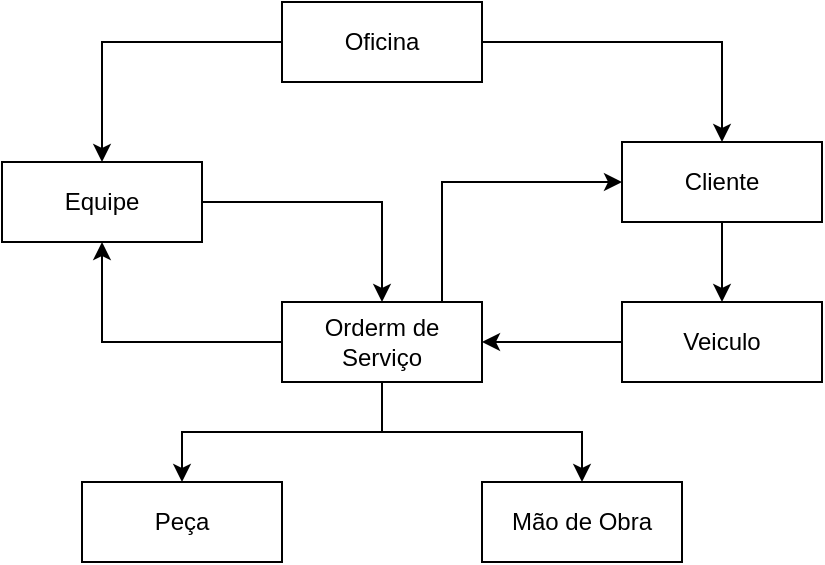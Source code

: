 <mxfile version="20.3.0" type="device"><diagram id="hBngec6w57RcIcBnq1A9" name="Page-1"><mxGraphModel dx="1033" dy="566" grid="1" gridSize="10" guides="1" tooltips="1" connect="1" arrows="1" fold="1" page="1" pageScale="1" pageWidth="827" pageHeight="1169" math="0" shadow="0"><root><mxCell id="0"/><mxCell id="1" parent="0"/><mxCell id="vyseBTOLoo2x5Se1QVs9-4" style="edgeStyle=orthogonalEdgeStyle;rounded=0;orthogonalLoop=1;jettySize=auto;html=1;entryX=0.5;entryY=0;entryDx=0;entryDy=0;" edge="1" parent="1" source="vyseBTOLoo2x5Se1QVs9-1" target="vyseBTOLoo2x5Se1QVs9-2"><mxGeometry relative="1" as="geometry"/></mxCell><mxCell id="vyseBTOLoo2x5Se1QVs9-18" style="edgeStyle=orthogonalEdgeStyle;rounded=0;orthogonalLoop=1;jettySize=auto;html=1;entryX=0.5;entryY=0;entryDx=0;entryDy=0;" edge="1" parent="1" source="vyseBTOLoo2x5Se1QVs9-1" target="vyseBTOLoo2x5Se1QVs9-5"><mxGeometry relative="1" as="geometry"/></mxCell><mxCell id="vyseBTOLoo2x5Se1QVs9-1" value="Oficina" style="whiteSpace=wrap;html=1;align=center;" vertex="1" parent="1"><mxGeometry x="280" y="20" width="100" height="40" as="geometry"/></mxCell><mxCell id="vyseBTOLoo2x5Se1QVs9-12" style="edgeStyle=orthogonalEdgeStyle;rounded=0;orthogonalLoop=1;jettySize=auto;html=1;entryX=0.5;entryY=0;entryDx=0;entryDy=0;" edge="1" parent="1" source="vyseBTOLoo2x5Se1QVs9-2" target="vyseBTOLoo2x5Se1QVs9-9"><mxGeometry relative="1" as="geometry"/></mxCell><mxCell id="vyseBTOLoo2x5Se1QVs9-2" value="Equipe&lt;br&gt;" style="whiteSpace=wrap;html=1;align=center;" vertex="1" parent="1"><mxGeometry x="140" y="100" width="100" height="40" as="geometry"/></mxCell><mxCell id="vyseBTOLoo2x5Se1QVs9-8" style="edgeStyle=orthogonalEdgeStyle;rounded=0;orthogonalLoop=1;jettySize=auto;html=1;entryX=0.5;entryY=0;entryDx=0;entryDy=0;" edge="1" parent="1" source="vyseBTOLoo2x5Se1QVs9-5" target="vyseBTOLoo2x5Se1QVs9-7"><mxGeometry relative="1" as="geometry"/></mxCell><mxCell id="vyseBTOLoo2x5Se1QVs9-5" value="Cliente" style="whiteSpace=wrap;html=1;align=center;" vertex="1" parent="1"><mxGeometry x="450" y="90" width="100" height="40" as="geometry"/></mxCell><mxCell id="vyseBTOLoo2x5Se1QVs9-10" style="edgeStyle=orthogonalEdgeStyle;rounded=0;orthogonalLoop=1;jettySize=auto;html=1;entryX=1;entryY=0.5;entryDx=0;entryDy=0;" edge="1" parent="1" source="vyseBTOLoo2x5Se1QVs9-7" target="vyseBTOLoo2x5Se1QVs9-9"><mxGeometry relative="1" as="geometry"/></mxCell><mxCell id="vyseBTOLoo2x5Se1QVs9-7" value="Veiculo" style="whiteSpace=wrap;html=1;align=center;" vertex="1" parent="1"><mxGeometry x="450" y="170" width="100" height="40" as="geometry"/></mxCell><mxCell id="vyseBTOLoo2x5Se1QVs9-11" style="edgeStyle=orthogonalEdgeStyle;rounded=0;orthogonalLoop=1;jettySize=auto;html=1;" edge="1" parent="1" source="vyseBTOLoo2x5Se1QVs9-9" target="vyseBTOLoo2x5Se1QVs9-2"><mxGeometry relative="1" as="geometry"/></mxCell><mxCell id="vyseBTOLoo2x5Se1QVs9-13" style="edgeStyle=orthogonalEdgeStyle;rounded=0;orthogonalLoop=1;jettySize=auto;html=1;" edge="1" parent="1" source="vyseBTOLoo2x5Se1QVs9-9"><mxGeometry relative="1" as="geometry"><mxPoint x="450" y="110" as="targetPoint"/><Array as="points"><mxPoint x="360" y="110"/><mxPoint x="450" y="110"/></Array></mxGeometry></mxCell><mxCell id="vyseBTOLoo2x5Se1QVs9-16" style="edgeStyle=orthogonalEdgeStyle;rounded=0;orthogonalLoop=1;jettySize=auto;html=1;entryX=0.5;entryY=0;entryDx=0;entryDy=0;" edge="1" parent="1" source="vyseBTOLoo2x5Se1QVs9-9" target="vyseBTOLoo2x5Se1QVs9-14"><mxGeometry relative="1" as="geometry"/></mxCell><mxCell id="vyseBTOLoo2x5Se1QVs9-17" style="edgeStyle=orthogonalEdgeStyle;rounded=0;orthogonalLoop=1;jettySize=auto;html=1;entryX=0.5;entryY=0;entryDx=0;entryDy=0;" edge="1" parent="1" source="vyseBTOLoo2x5Se1QVs9-9" target="vyseBTOLoo2x5Se1QVs9-15"><mxGeometry relative="1" as="geometry"/></mxCell><mxCell id="vyseBTOLoo2x5Se1QVs9-9" value="Orderm de Serviço" style="whiteSpace=wrap;html=1;align=center;" vertex="1" parent="1"><mxGeometry x="280" y="170" width="100" height="40" as="geometry"/></mxCell><mxCell id="vyseBTOLoo2x5Se1QVs9-14" value="Peça" style="whiteSpace=wrap;html=1;align=center;" vertex="1" parent="1"><mxGeometry x="180" y="260" width="100" height="40" as="geometry"/></mxCell><mxCell id="vyseBTOLoo2x5Se1QVs9-15" value="Mão de Obra" style="whiteSpace=wrap;html=1;align=center;" vertex="1" parent="1"><mxGeometry x="380" y="260" width="100" height="40" as="geometry"/></mxCell></root></mxGraphModel></diagram></mxfile>